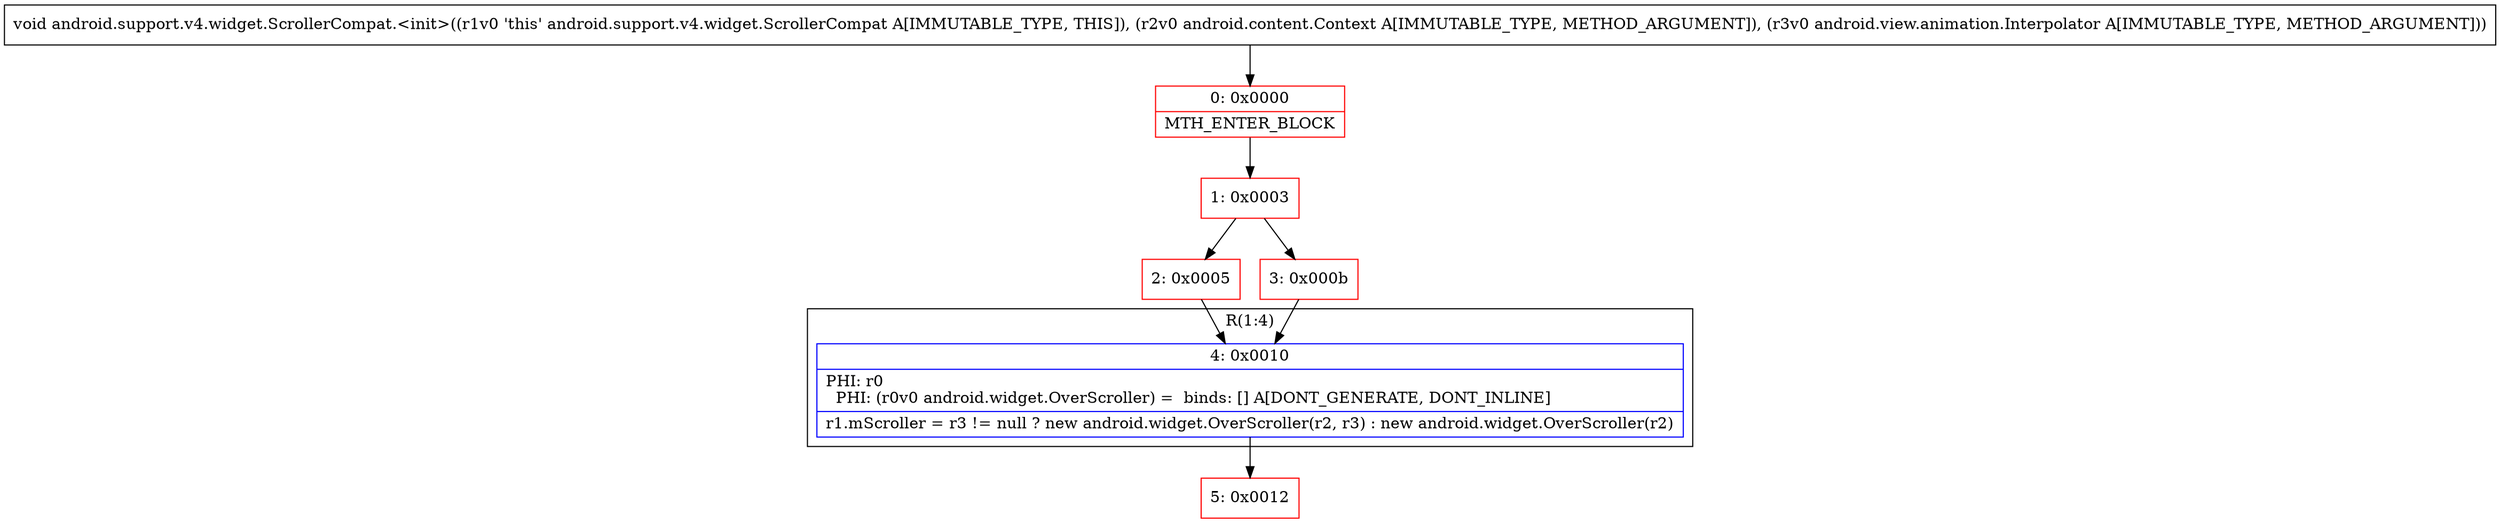digraph "CFG forandroid.support.v4.widget.ScrollerCompat.\<init\>(Landroid\/content\/Context;Landroid\/view\/animation\/Interpolator;)V" {
subgraph cluster_Region_1453387255 {
label = "R(1:4)";
node [shape=record,color=blue];
Node_4 [shape=record,label="{4\:\ 0x0010|PHI: r0 \l  PHI: (r0v0 android.widget.OverScroller) =  binds: [] A[DONT_GENERATE, DONT_INLINE]\l|r1.mScroller = r3 != null ? new android.widget.OverScroller(r2, r3) : new android.widget.OverScroller(r2)\l}"];
}
Node_0 [shape=record,color=red,label="{0\:\ 0x0000|MTH_ENTER_BLOCK\l}"];
Node_1 [shape=record,color=red,label="{1\:\ 0x0003}"];
Node_2 [shape=record,color=red,label="{2\:\ 0x0005}"];
Node_3 [shape=record,color=red,label="{3\:\ 0x000b}"];
Node_5 [shape=record,color=red,label="{5\:\ 0x0012}"];
MethodNode[shape=record,label="{void android.support.v4.widget.ScrollerCompat.\<init\>((r1v0 'this' android.support.v4.widget.ScrollerCompat A[IMMUTABLE_TYPE, THIS]), (r2v0 android.content.Context A[IMMUTABLE_TYPE, METHOD_ARGUMENT]), (r3v0 android.view.animation.Interpolator A[IMMUTABLE_TYPE, METHOD_ARGUMENT])) }"];
MethodNode -> Node_0;
Node_4 -> Node_5;
Node_0 -> Node_1;
Node_1 -> Node_2;
Node_1 -> Node_3;
Node_2 -> Node_4;
Node_3 -> Node_4;
}


